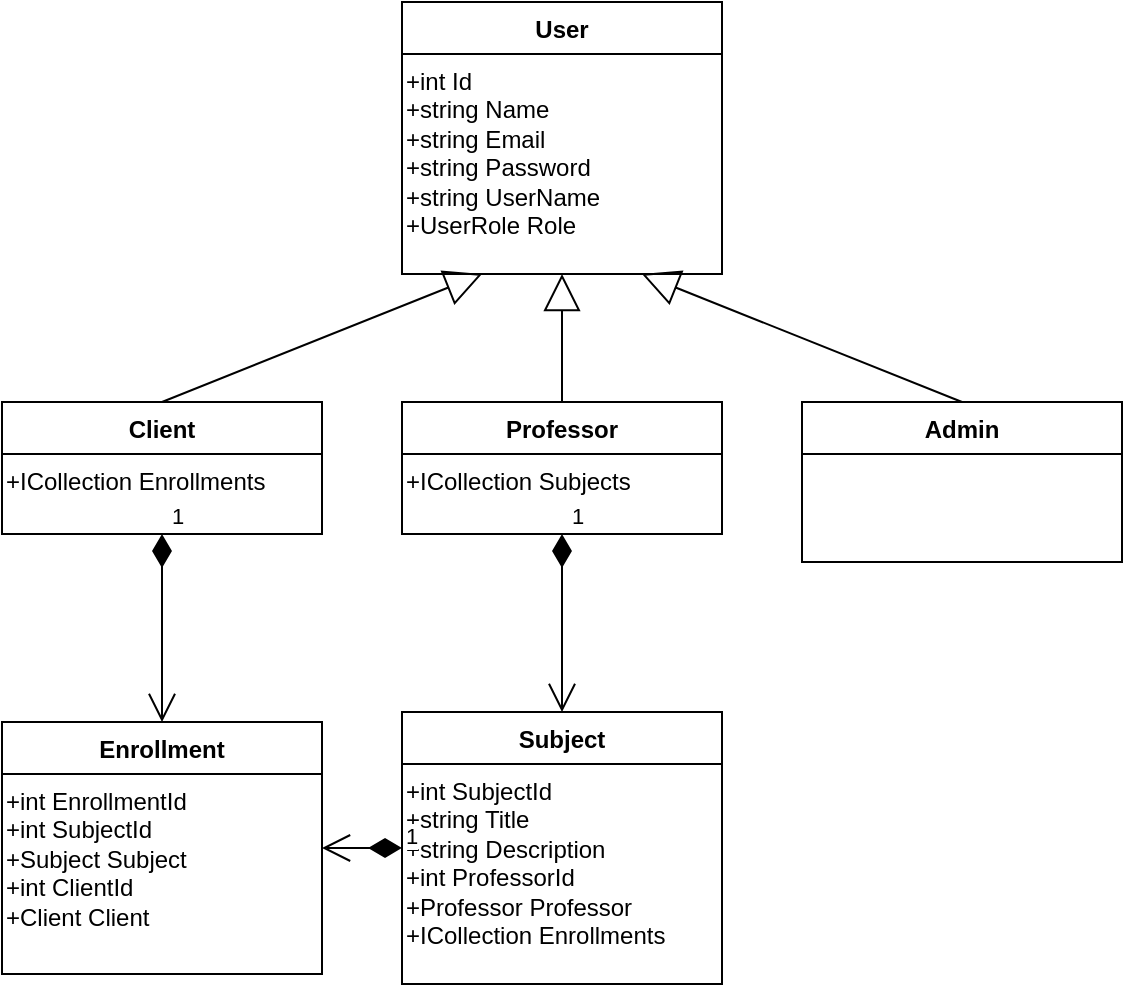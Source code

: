<mxfile version="24.8.4">
  <diagram name="Página-1" id="eeQssWjgylJZygvzeLIu">
    <mxGraphModel dx="1434" dy="738" grid="1" gridSize="10" guides="1" tooltips="1" connect="1" arrows="1" fold="1" page="1" pageScale="1" pageWidth="827" pageHeight="1169" math="0" shadow="0">
      <root>
        <mxCell id="0" />
        <mxCell id="1" parent="0" />
        <mxCell id="2" value="User" style="swimlane;fontStyle=1;align=center;verticalAlign=top;childLayout=stackLayout;horizontal=1;startSize=26;horizontalStack=0;resizeParent=1;resizeParentMax=0;resizeLast=0;collapsible=1;marginBottom=0;" vertex="1" parent="1">
          <mxGeometry x="320" y="40" width="160" height="136" as="geometry" />
        </mxCell>
        <mxCell id="_7wSkPh0zqSgKOES4VHM-14" value="+int Id&#xa;    +string Name&#xa;    +string Email&#xa;    +string Password&#xa;    +string UserName&#xa;    +UserRole Role" style="text;whiteSpace=wrap;html=1;" vertex="1" parent="2">
          <mxGeometry y="26" width="160" height="110" as="geometry" />
        </mxCell>
        <mxCell id="3" value="Client" style="swimlane;fontStyle=1;align=center;verticalAlign=top;childLayout=stackLayout;horizontal=1;startSize=26;horizontalStack=0;resizeParent=1;resizeParentMax=0;resizeLast=0;collapsible=1;marginBottom=0;" vertex="1" parent="1">
          <mxGeometry x="120" y="240" width="160" height="66" as="geometry" />
        </mxCell>
        <mxCell id="_7wSkPh0zqSgKOES4VHM-16" value="+ICollection Enrollments" style="text;whiteSpace=wrap;html=1;" vertex="1" parent="3">
          <mxGeometry y="26" width="160" height="40" as="geometry" />
        </mxCell>
        <mxCell id="4" value="Professor" style="swimlane;fontStyle=1;align=center;verticalAlign=top;childLayout=stackLayout;horizontal=1;startSize=26;horizontalStack=0;resizeParent=1;resizeParentMax=0;resizeLast=0;collapsible=1;marginBottom=0;" vertex="1" parent="1">
          <mxGeometry x="320" y="240" width="160" height="66" as="geometry" />
        </mxCell>
        <mxCell id="_7wSkPh0zqSgKOES4VHM-17" value="+ICollection Subjects" style="text;whiteSpace=wrap;html=1;" vertex="1" parent="4">
          <mxGeometry y="26" width="160" height="40" as="geometry" />
        </mxCell>
        <mxCell id="5" value="Admin" style="swimlane;fontStyle=1;align=center;verticalAlign=top;childLayout=stackLayout;horizontal=1;startSize=26;horizontalStack=0;resizeParent=1;resizeParentMax=0;resizeLast=0;collapsible=1;marginBottom=0;" vertex="1" parent="1">
          <mxGeometry x="520" y="240" width="160" height="80" as="geometry" />
        </mxCell>
        <mxCell id="6" value="Subject" style="swimlane;fontStyle=1;align=center;verticalAlign=top;childLayout=stackLayout;horizontal=1;startSize=26;horizontalStack=0;resizeParent=1;resizeParentMax=0;resizeLast=0;collapsible=1;marginBottom=0;" vertex="1" parent="1">
          <mxGeometry x="320" y="395" width="160" height="136" as="geometry" />
        </mxCell>
        <mxCell id="_7wSkPh0zqSgKOES4VHM-18" value="+int SubjectId&#xa;    +string Title&#xa;    +string Description&#xa;    +int ProfessorId&#xa;    +Professor Professor&#xa;    +ICollection Enrollments" style="text;whiteSpace=wrap;html=1;" vertex="1" parent="6">
          <mxGeometry y="26" width="160" height="110" as="geometry" />
        </mxCell>
        <mxCell id="7" value="Enrollment" style="swimlane;fontStyle=1;align=center;verticalAlign=top;childLayout=stackLayout;horizontal=1;startSize=26;horizontalStack=0;resizeParent=1;resizeParentMax=0;resizeLast=0;collapsible=1;marginBottom=0;" vertex="1" parent="1">
          <mxGeometry x="120" y="400" width="160" height="126" as="geometry" />
        </mxCell>
        <mxCell id="_7wSkPh0zqSgKOES4VHM-19" value="+int EnrollmentId&#xa;    +int SubjectId&#xa;    +Subject Subject&#xa;    +int ClientId&#xa;    +Client Client" style="text;whiteSpace=wrap;html=1;" vertex="1" parent="7">
          <mxGeometry y="26" width="160" height="100" as="geometry" />
        </mxCell>
        <mxCell id="8" value="" style="endArrow=block;endSize=16;endFill=0;html=1;rounded=0;exitX=0.5;exitY=0;exitDx=0;exitDy=0;entryX=0.25;entryY=1;entryDx=0;entryDy=0;" edge="1" parent="1" source="3" target="2">
          <mxGeometry width="160" relative="1" as="geometry" />
        </mxCell>
        <mxCell id="9" value="" style="endArrow=block;endSize=16;endFill=0;html=1;rounded=0;exitX=0.5;exitY=0;exitDx=0;exitDy=0;entryX=0.5;entryY=1;entryDx=0;entryDy=0;" edge="1" parent="1" source="4" target="2">
          <mxGeometry width="160" relative="1" as="geometry" />
        </mxCell>
        <mxCell id="10" value="" style="endArrow=block;endSize=16;endFill=0;html=1;rounded=0;exitX=0.5;exitY=0;exitDx=0;exitDy=0;entryX=0.75;entryY=1;entryDx=0;entryDy=0;" edge="1" parent="1" source="5" target="2">
          <mxGeometry width="160" relative="1" as="geometry" />
        </mxCell>
        <mxCell id="11" value="1" style="endArrow=open;html=1;endSize=12;startArrow=diamondThin;startSize=14;startFill=1;edgeStyle=orthogonalEdgeStyle;align=left;verticalAlign=bottom;rounded=0;" edge="1" parent="1" source="3" target="7">
          <mxGeometry x="-1" y="3" relative="1" as="geometry" />
        </mxCell>
        <mxCell id="12" value="1" style="endArrow=open;html=1;endSize=12;startArrow=diamondThin;startSize=14;startFill=1;edgeStyle=orthogonalEdgeStyle;align=left;verticalAlign=bottom;rounded=0;" edge="1" parent="1" source="4" target="6">
          <mxGeometry x="-1" y="3" relative="1" as="geometry" />
        </mxCell>
        <mxCell id="13" value="1" style="endArrow=open;html=1;endSize=12;startArrow=diamondThin;startSize=14;startFill=1;edgeStyle=orthogonalEdgeStyle;align=left;verticalAlign=bottom;rounded=0;" edge="1" parent="1" source="6" target="7">
          <mxGeometry x="-1" y="3" relative="1" as="geometry" />
        </mxCell>
      </root>
    </mxGraphModel>
  </diagram>
</mxfile>
